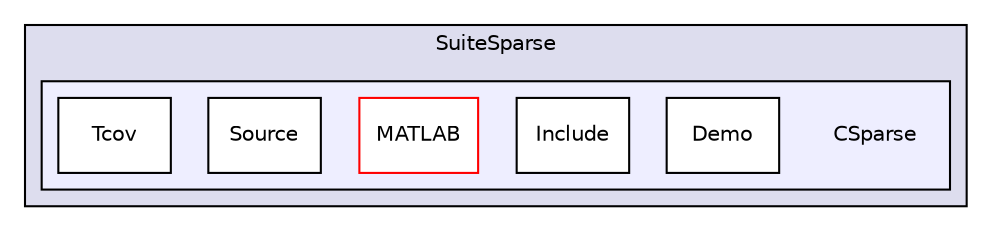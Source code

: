 digraph "libs/SuiteSparse/CSparse" {
  compound=true
  node [ fontsize="10", fontname="Helvetica"];
  edge [ labelfontsize="10", labelfontname="Helvetica"];
  subgraph clusterdir_bb3805179b22f9bf6cb2257a07012dea {
    graph [ bgcolor="#ddddee", pencolor="black", label="SuiteSparse" fontname="Helvetica", fontsize="10", URL="dir_bb3805179b22f9bf6cb2257a07012dea.html"]
  subgraph clusterdir_0f336e6ede37c704aa6a878bd9e9be5e {
    graph [ bgcolor="#eeeeff", pencolor="black", label="" URL="dir_0f336e6ede37c704aa6a878bd9e9be5e.html"];
    dir_0f336e6ede37c704aa6a878bd9e9be5e [shape=plaintext label="CSparse"];
    dir_5440b93b0e779f2986ee7f6dfbeb1077 [shape=box label="Demo" color="black" fillcolor="white" style="filled" URL="dir_5440b93b0e779f2986ee7f6dfbeb1077.html"];
    dir_e5c2ef04f0943a6cda131d315cd69732 [shape=box label="Include" color="black" fillcolor="white" style="filled" URL="dir_e5c2ef04f0943a6cda131d315cd69732.html"];
    dir_0af89d6a261bb35f2e56c386bffaef14 [shape=box label="MATLAB" color="red" fillcolor="white" style="filled" URL="dir_0af89d6a261bb35f2e56c386bffaef14.html"];
    dir_054b0bf26d5a682282a64cf389987320 [shape=box label="Source" color="black" fillcolor="white" style="filled" URL="dir_054b0bf26d5a682282a64cf389987320.html"];
    dir_362d6ec74465040a6e797a62a60305f4 [shape=box label="Tcov" color="black" fillcolor="white" style="filled" URL="dir_362d6ec74465040a6e797a62a60305f4.html"];
  }
  }
}

